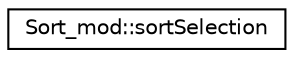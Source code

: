 digraph "Graphical Class Hierarchy"
{
 // LATEX_PDF_SIZE
  edge [fontname="Helvetica",fontsize="10",labelfontname="Helvetica",labelfontsize="10"];
  node [fontname="Helvetica",fontsize="10",shape=record];
  rankdir="LR";
  Node0 [label="Sort_mod::sortSelection",height=0.2,width=0.4,color="black", fillcolor="white", style="filled",URL="$interfaceSort__mod_1_1sortSelection.html",tooltip="Sort the input contiguous Array of rank 1 in ascending order, using the Selection sorting algorithm."];
}
